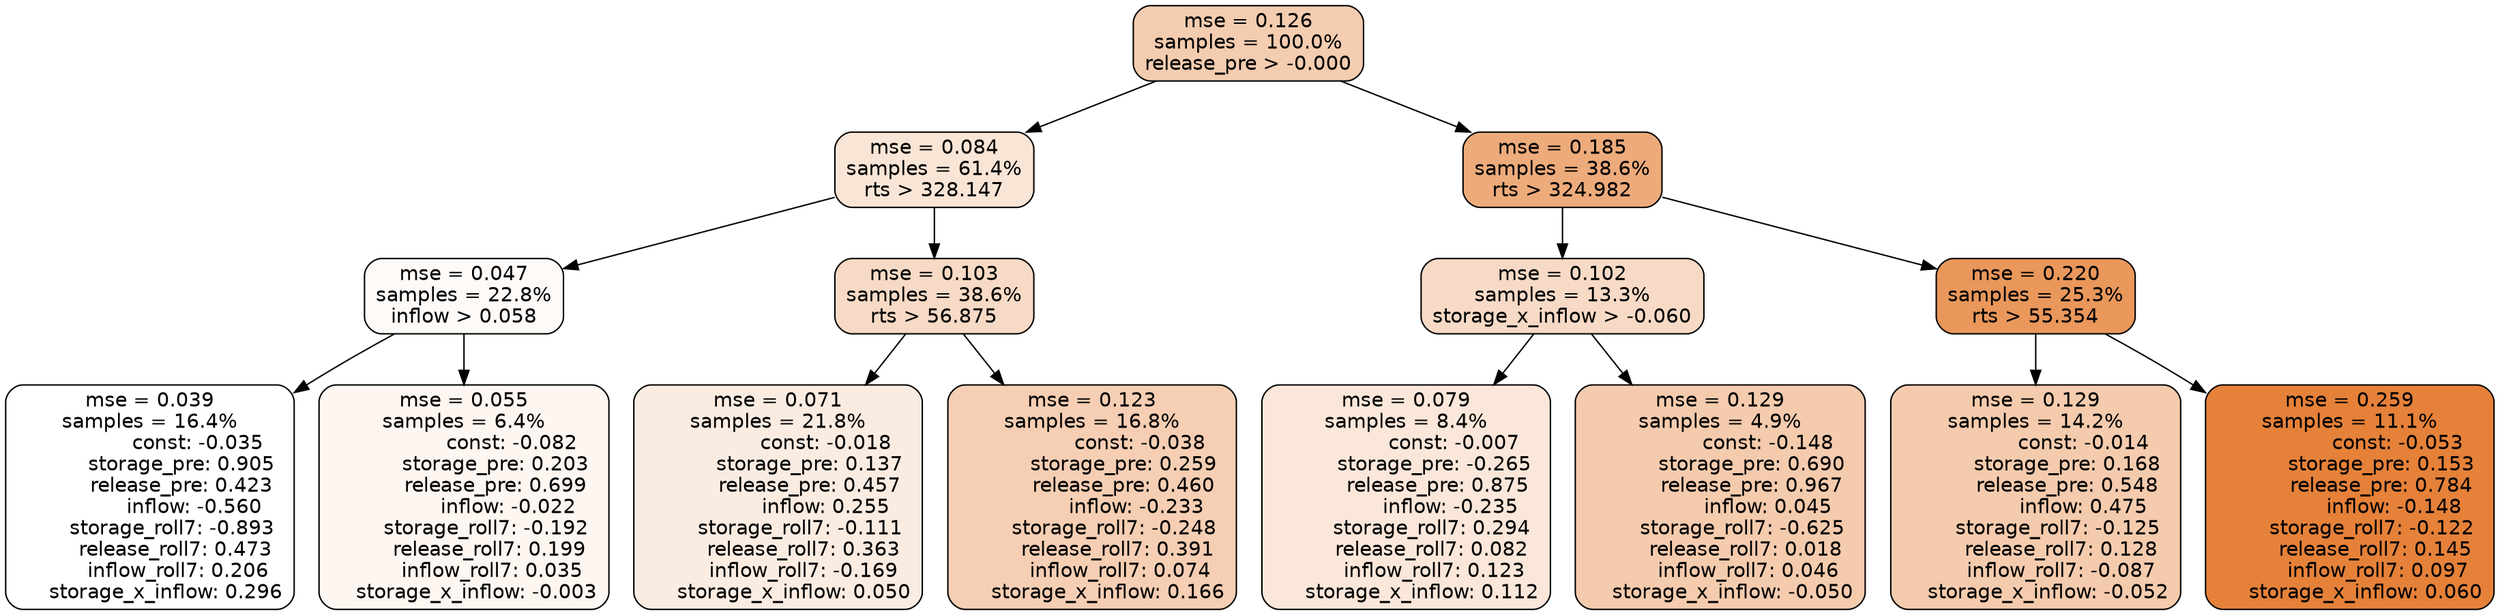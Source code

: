 digraph tree {
node [shape=rectangle, style="filled, rounded", color="black", fontname=helvetica] ;
edge [fontname=helvetica] ;
	"0" [label="mse = 0.126
samples = 100.0%
release_pre > -0.000", fillcolor="#f4ccb0"]
	"1" [label="mse = 0.084
samples = 61.4%
rts > 328.147", fillcolor="#f9e5d6"]
	"8" [label="mse = 0.185
samples = 38.6%
rts > 324.982", fillcolor="#edab7b"]
	"5" [label="mse = 0.047
samples = 22.8%
inflow > 0.058", fillcolor="#fefaf8"]
	"2" [label="mse = 0.103
samples = 38.6%
rts > 56.875", fillcolor="#f7dac5"]
	"12" [label="mse = 0.102
samples = 13.3%
storage_x_inflow > -0.060", fillcolor="#f7dac6"]
	"9" [label="mse = 0.220
samples = 25.3%
rts > 55.354", fillcolor="#e9975b"]
	"6" [label="mse = 0.039
samples = 16.4%
               const: -0.035
          storage_pre: 0.905
          release_pre: 0.423
              inflow: -0.560
       storage_roll7: -0.893
        release_roll7: 0.473
         inflow_roll7: 0.206
     storage_x_inflow: 0.296", fillcolor="#ffffff"]
	"7" [label="mse = 0.055
samples = 6.4%
               const: -0.082
          storage_pre: 0.203
          release_pre: 0.699
              inflow: -0.022
       storage_roll7: -0.192
        release_roll7: 0.199
         inflow_roll7: 0.035
    storage_x_inflow: -0.003", fillcolor="#fdf6f1"]
	"3" [label="mse = 0.071
samples = 21.8%
               const: -0.018
          storage_pre: 0.137
          release_pre: 0.457
               inflow: 0.255
       storage_roll7: -0.111
        release_roll7: 0.363
        inflow_roll7: -0.169
     storage_x_inflow: 0.050", fillcolor="#fbece2"]
	"4" [label="mse = 0.123
samples = 16.8%
               const: -0.038
          storage_pre: 0.259
          release_pre: 0.460
              inflow: -0.233
       storage_roll7: -0.248
        release_roll7: 0.391
         inflow_roll7: 0.074
     storage_x_inflow: 0.166", fillcolor="#f5ceb3"]
	"13" [label="mse = 0.079
samples = 8.4%
               const: -0.007
         storage_pre: -0.265
          release_pre: 0.875
              inflow: -0.235
        storage_roll7: 0.294
        release_roll7: 0.082
         inflow_roll7: 0.123
     storage_x_inflow: 0.112", fillcolor="#fae7da"]
	"14" [label="mse = 0.129
samples = 4.9%
               const: -0.148
          storage_pre: 0.690
          release_pre: 0.967
               inflow: 0.045
       storage_roll7: -0.625
        release_roll7: 0.018
         inflow_roll7: 0.046
    storage_x_inflow: -0.050", fillcolor="#f4cbad"]
	"10" [label="mse = 0.129
samples = 14.2%
               const: -0.014
          storage_pre: 0.168
          release_pre: 0.548
               inflow: 0.475
       storage_roll7: -0.125
        release_roll7: 0.128
        inflow_roll7: -0.087
    storage_x_inflow: -0.052", fillcolor="#f4cbad"]
	"11" [label="mse = 0.259
samples = 11.1%
               const: -0.053
          storage_pre: 0.153
          release_pre: 0.784
              inflow: -0.148
       storage_roll7: -0.122
        release_roll7: 0.145
         inflow_roll7: 0.097
     storage_x_inflow: 0.060", fillcolor="#e58139"]

	"0" -> "1"
	"0" -> "8"
	"1" -> "2"
	"1" -> "5"
	"8" -> "9"
	"8" -> "12"
	"5" -> "6"
	"5" -> "7"
	"2" -> "3"
	"2" -> "4"
	"12" -> "13"
	"12" -> "14"
	"9" -> "10"
	"9" -> "11"
}